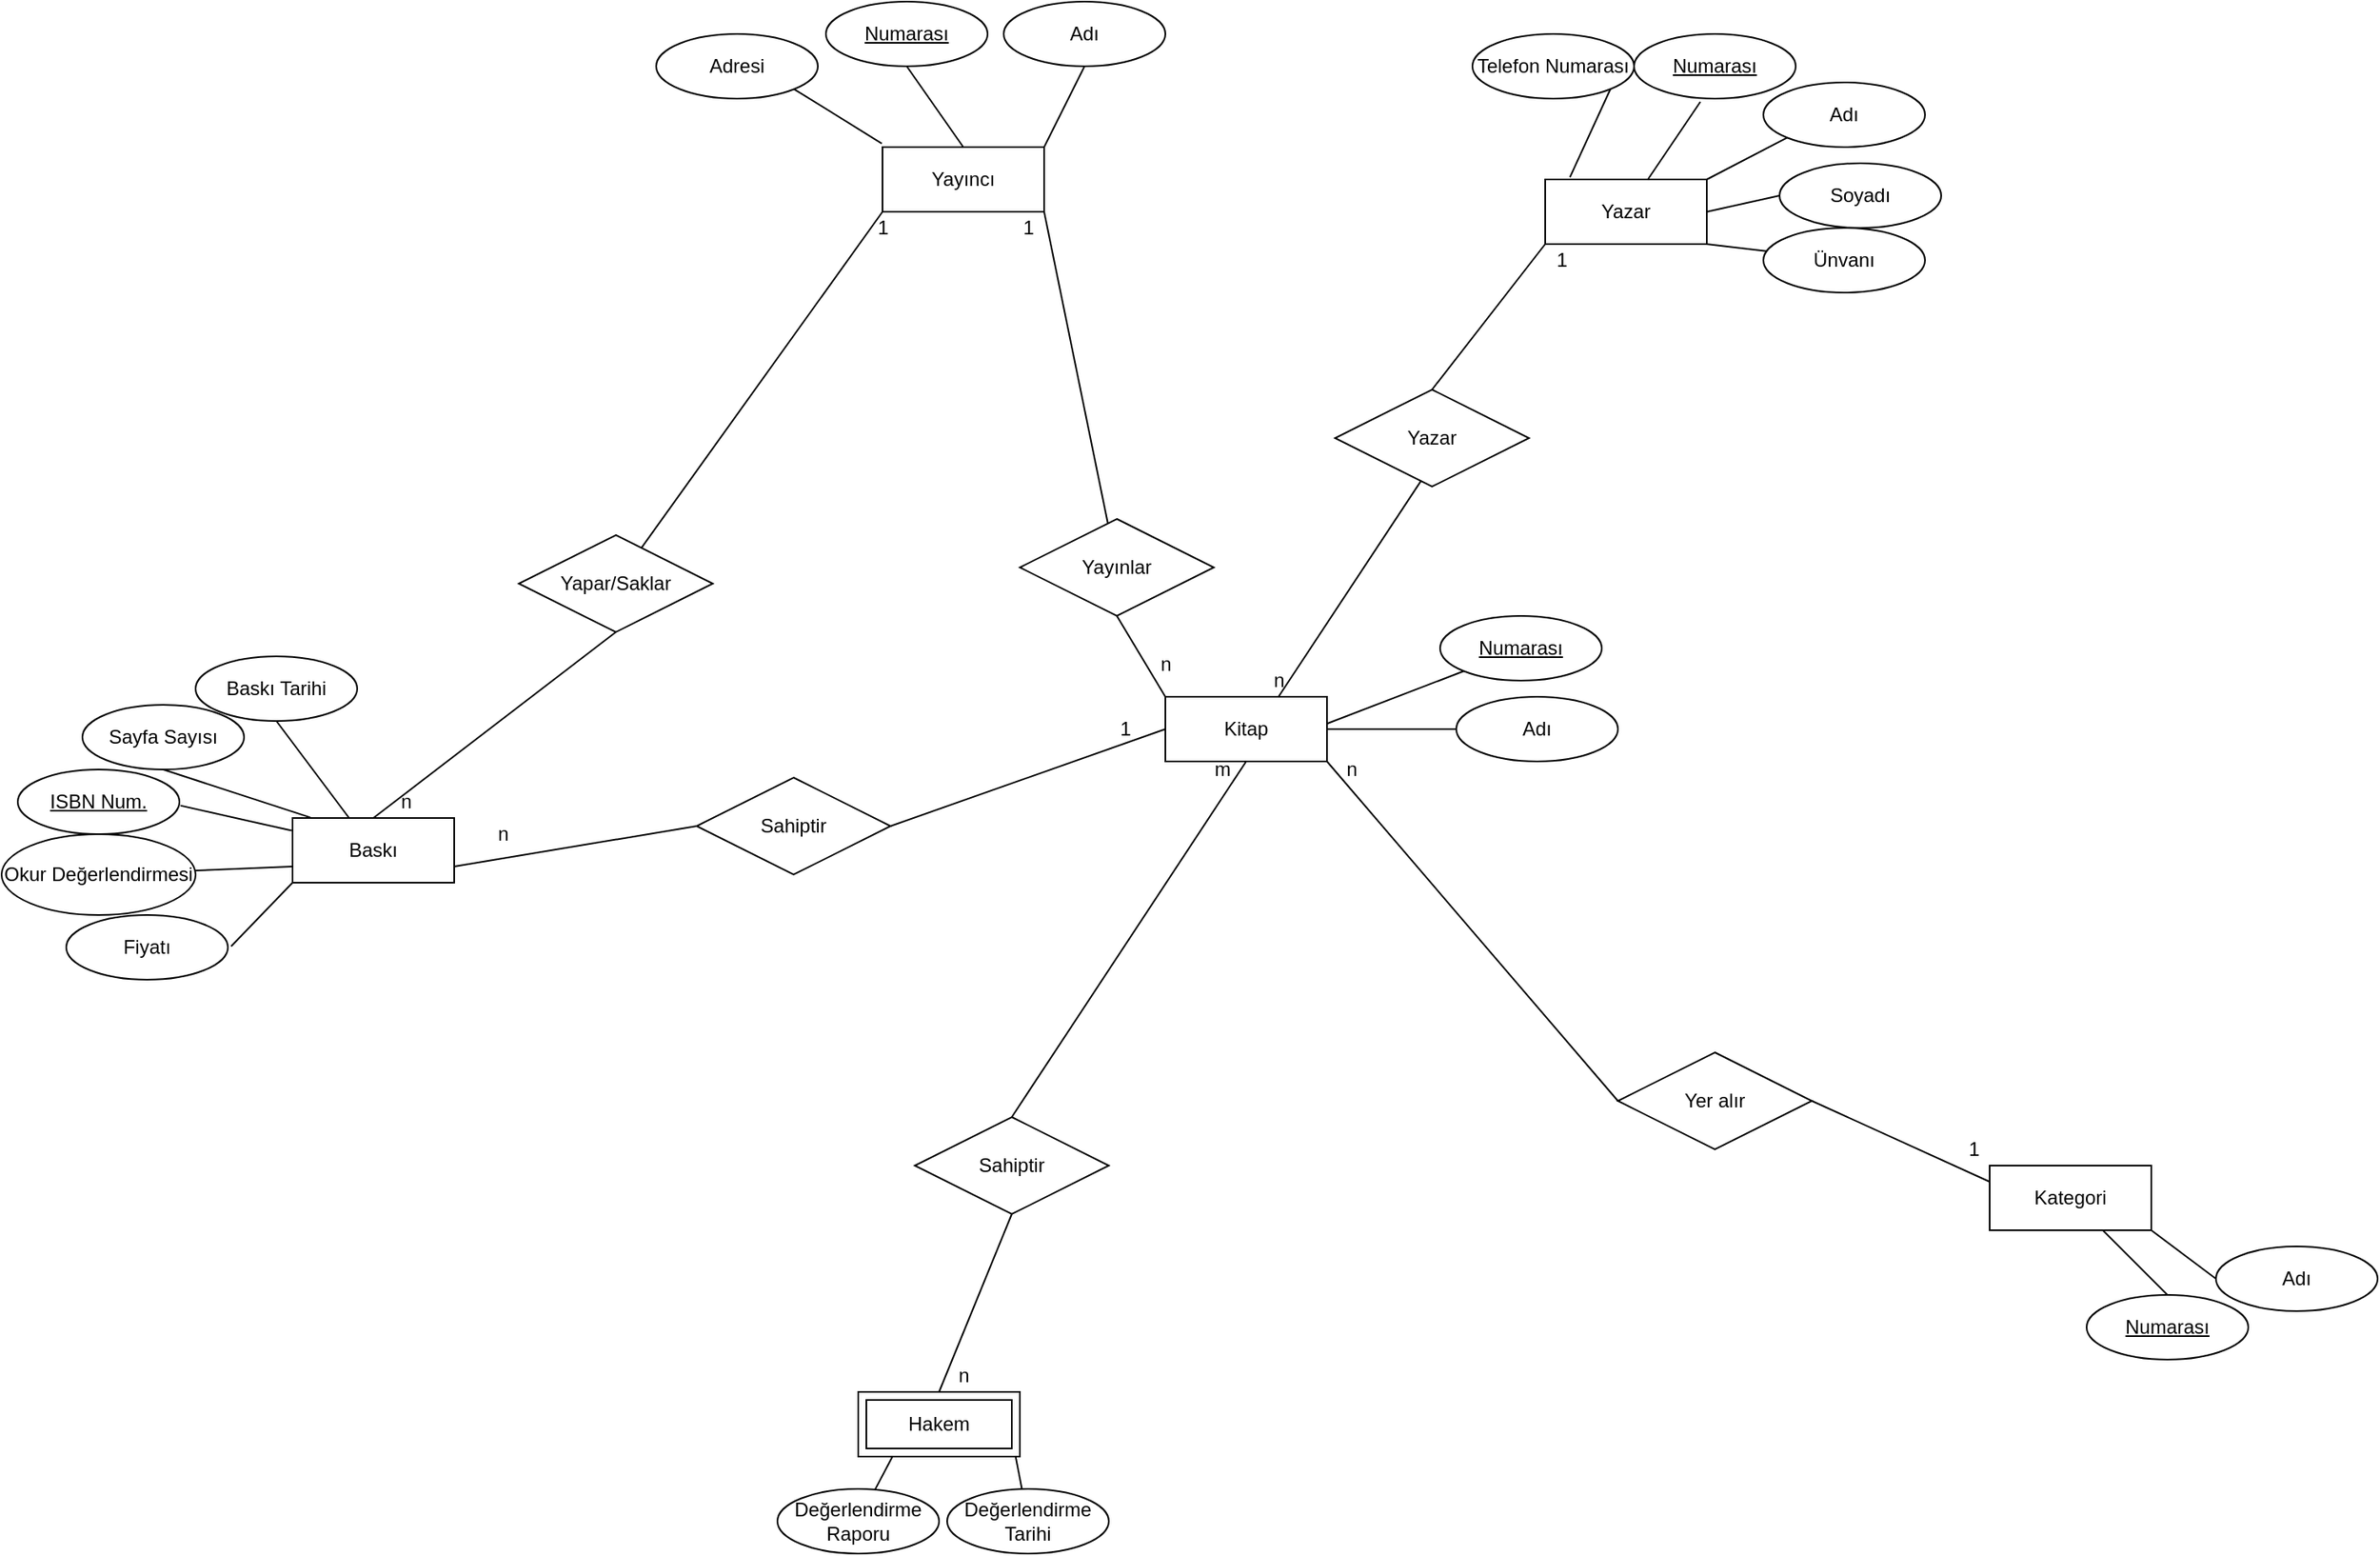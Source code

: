 <mxfile version="14.5.0" type="github">
  <diagram id="R2lEEEUBdFMjLlhIrx00" name="Page-1">
    <mxGraphModel dx="2272" dy="813" grid="1" gridSize="10" guides="1" tooltips="1" connect="1" arrows="1" fold="1" page="1" pageScale="1" pageWidth="850" pageHeight="1100" math="0" shadow="0" extFonts="Permanent Marker^https://fonts.googleapis.com/css?family=Permanent+Marker">
      <root>
        <mxCell id="0" />
        <mxCell id="1" parent="0" />
        <mxCell id="kqpon6GhGyDIYH_nB1rT-1" value="Yayıncı" style="whiteSpace=wrap;html=1;align=center;" vertex="1" parent="1">
          <mxGeometry x="-125" y="140" width="100" height="40" as="geometry" />
        </mxCell>
        <mxCell id="kqpon6GhGyDIYH_nB1rT-2" value="&lt;u&gt;Numarası&lt;/u&gt;" style="ellipse;whiteSpace=wrap;html=1;align=center;" vertex="1" parent="1">
          <mxGeometry x="-160" y="50" width="100" height="40" as="geometry" />
        </mxCell>
        <mxCell id="kqpon6GhGyDIYH_nB1rT-3" value="Adı" style="ellipse;whiteSpace=wrap;html=1;align=center;" vertex="1" parent="1">
          <mxGeometry x="-50" y="50" width="100" height="40" as="geometry" />
        </mxCell>
        <mxCell id="kqpon6GhGyDIYH_nB1rT-4" value="Adresi" style="ellipse;whiteSpace=wrap;html=1;align=center;" vertex="1" parent="1">
          <mxGeometry x="-265" y="70" width="100" height="40" as="geometry" />
        </mxCell>
        <mxCell id="kqpon6GhGyDIYH_nB1rT-7" value="" style="endArrow=none;html=1;rounded=0;exitX=1;exitY=1;exitDx=0;exitDy=0;entryX=-0.004;entryY=-0.055;entryDx=0;entryDy=0;entryPerimeter=0;" edge="1" parent="1" source="kqpon6GhGyDIYH_nB1rT-4" target="kqpon6GhGyDIYH_nB1rT-1">
          <mxGeometry relative="1" as="geometry">
            <mxPoint x="125" y="320" as="sourcePoint" />
            <mxPoint x="285" y="320" as="targetPoint" />
          </mxGeometry>
        </mxCell>
        <mxCell id="kqpon6GhGyDIYH_nB1rT-8" value="" style="endArrow=none;html=1;rounded=0;exitX=0.5;exitY=1;exitDx=0;exitDy=0;entryX=0.5;entryY=0;entryDx=0;entryDy=0;" edge="1" parent="1" source="kqpon6GhGyDIYH_nB1rT-2" target="kqpon6GhGyDIYH_nB1rT-1">
          <mxGeometry relative="1" as="geometry">
            <mxPoint x="-164" y="130" as="sourcePoint" />
            <mxPoint x="-85" y="180" as="targetPoint" />
          </mxGeometry>
        </mxCell>
        <mxCell id="kqpon6GhGyDIYH_nB1rT-9" value="" style="endArrow=none;html=1;rounded=0;exitX=0.5;exitY=1;exitDx=0;exitDy=0;entryX=1;entryY=0;entryDx=0;entryDy=0;" edge="1" parent="1" source="kqpon6GhGyDIYH_nB1rT-3" target="kqpon6GhGyDIYH_nB1rT-1">
          <mxGeometry relative="1" as="geometry">
            <mxPoint x="-44" y="112" as="sourcePoint" />
            <mxPoint x="25" y="140" as="targetPoint" />
          </mxGeometry>
        </mxCell>
        <mxCell id="kqpon6GhGyDIYH_nB1rT-10" value="Yazar" style="whiteSpace=wrap;html=1;align=center;" vertex="1" parent="1">
          <mxGeometry x="285" y="160" width="100" height="40" as="geometry" />
        </mxCell>
        <mxCell id="kqpon6GhGyDIYH_nB1rT-11" value="&lt;u&gt;Numarası&lt;/u&gt;" style="ellipse;whiteSpace=wrap;html=1;align=center;" vertex="1" parent="1">
          <mxGeometry x="340" y="70" width="100" height="40" as="geometry" />
        </mxCell>
        <mxCell id="kqpon6GhGyDIYH_nB1rT-12" value="Adı" style="ellipse;whiteSpace=wrap;html=1;align=center;" vertex="1" parent="1">
          <mxGeometry x="420" y="100" width="100" height="40" as="geometry" />
        </mxCell>
        <mxCell id="kqpon6GhGyDIYH_nB1rT-13" value="Telefon Numarası" style="ellipse;whiteSpace=wrap;html=1;align=center;" vertex="1" parent="1">
          <mxGeometry x="240" y="70" width="100" height="40" as="geometry" />
        </mxCell>
        <mxCell id="kqpon6GhGyDIYH_nB1rT-14" value="" style="endArrow=none;html=1;rounded=0;exitX=1;exitY=1;exitDx=0;exitDy=0;entryX=0.153;entryY=-0.032;entryDx=0;entryDy=0;entryPerimeter=0;" edge="1" parent="1" source="kqpon6GhGyDIYH_nB1rT-13" target="kqpon6GhGyDIYH_nB1rT-10">
          <mxGeometry relative="1" as="geometry">
            <mxPoint x="505" y="330" as="sourcePoint" />
            <mxPoint x="665" y="330" as="targetPoint" />
          </mxGeometry>
        </mxCell>
        <mxCell id="kqpon6GhGyDIYH_nB1rT-15" value="" style="endArrow=none;html=1;rounded=0;exitX=0.41;exitY=1.05;exitDx=0;exitDy=0;exitPerimeter=0;" edge="1" parent="1" source="kqpon6GhGyDIYH_nB1rT-11" target="kqpon6GhGyDIYH_nB1rT-10">
          <mxGeometry relative="1" as="geometry">
            <mxPoint x="260.355" y="144.142" as="sourcePoint" />
            <mxPoint x="295" y="190" as="targetPoint" />
          </mxGeometry>
        </mxCell>
        <mxCell id="kqpon6GhGyDIYH_nB1rT-16" value="" style="endArrow=none;html=1;rounded=0;exitX=0;exitY=1;exitDx=0;exitDy=0;entryX=1;entryY=0;entryDx=0;entryDy=0;" edge="1" parent="1" source="kqpon6GhGyDIYH_nB1rT-12" target="kqpon6GhGyDIYH_nB1rT-10">
          <mxGeometry relative="1" as="geometry">
            <mxPoint x="336" y="122" as="sourcePoint" />
            <mxPoint x="342.353" y="170" as="targetPoint" />
          </mxGeometry>
        </mxCell>
        <mxCell id="kqpon6GhGyDIYH_nB1rT-17" value="Soyadı" style="ellipse;whiteSpace=wrap;html=1;align=center;" vertex="1" parent="1">
          <mxGeometry x="430" y="150" width="100" height="40" as="geometry" />
        </mxCell>
        <mxCell id="kqpon6GhGyDIYH_nB1rT-18" value="" style="endArrow=none;html=1;rounded=0;exitX=0;exitY=0.5;exitDx=0;exitDy=0;entryX=1;entryY=0.5;entryDx=0;entryDy=0;" edge="1" parent="1" source="kqpon6GhGyDIYH_nB1rT-17" target="kqpon6GhGyDIYH_nB1rT-10">
          <mxGeometry relative="1" as="geometry">
            <mxPoint x="343" y="192" as="sourcePoint" />
            <mxPoint x="385" y="232" as="targetPoint" />
          </mxGeometry>
        </mxCell>
        <mxCell id="kqpon6GhGyDIYH_nB1rT-20" value="Ünvanı" style="ellipse;whiteSpace=wrap;html=1;align=center;" vertex="1" parent="1">
          <mxGeometry x="420" y="190" width="100" height="40" as="geometry" />
        </mxCell>
        <mxCell id="kqpon6GhGyDIYH_nB1rT-21" value="" style="endArrow=none;html=1;rounded=0;entryX=1;entryY=1;entryDx=0;entryDy=0;" edge="1" parent="1" source="kqpon6GhGyDIYH_nB1rT-20" target="kqpon6GhGyDIYH_nB1rT-10">
          <mxGeometry relative="1" as="geometry">
            <mxPoint x="465" y="170" as="sourcePoint" />
            <mxPoint x="395" y="190" as="targetPoint" />
          </mxGeometry>
        </mxCell>
        <mxCell id="kqpon6GhGyDIYH_nB1rT-22" value="Kitap" style="whiteSpace=wrap;html=1;align=center;" vertex="1" parent="1">
          <mxGeometry x="50" y="480" width="100" height="40" as="geometry" />
        </mxCell>
        <mxCell id="kqpon6GhGyDIYH_nB1rT-23" value="&lt;u&gt;Numarası&lt;/u&gt;" style="ellipse;whiteSpace=wrap;html=1;align=center;" vertex="1" parent="1">
          <mxGeometry x="220" y="430" width="100" height="40" as="geometry" />
        </mxCell>
        <mxCell id="kqpon6GhGyDIYH_nB1rT-24" value="Adı" style="ellipse;whiteSpace=wrap;html=1;align=center;" vertex="1" parent="1">
          <mxGeometry x="230" y="480" width="100" height="40" as="geometry" />
        </mxCell>
        <mxCell id="kqpon6GhGyDIYH_nB1rT-27" value="" style="endArrow=none;html=1;rounded=0;exitX=0;exitY=1;exitDx=0;exitDy=0;entryX=0.997;entryY=0.419;entryDx=0;entryDy=0;entryPerimeter=0;" edge="1" parent="1" source="kqpon6GhGyDIYH_nB1rT-23" target="kqpon6GhGyDIYH_nB1rT-22">
          <mxGeometry relative="1" as="geometry">
            <mxPoint x="-230" y="590" as="sourcePoint" />
            <mxPoint x="-160" y="520" as="targetPoint" />
          </mxGeometry>
        </mxCell>
        <mxCell id="kqpon6GhGyDIYH_nB1rT-28" value="" style="endArrow=none;html=1;rounded=0;entryX=1;entryY=0.5;entryDx=0;entryDy=0;exitX=0;exitY=0.5;exitDx=0;exitDy=0;" edge="1" parent="1" source="kqpon6GhGyDIYH_nB1rT-24" target="kqpon6GhGyDIYH_nB1rT-22">
          <mxGeometry relative="1" as="geometry">
            <mxPoint x="50" y="628" as="sourcePoint" />
            <mxPoint x="-112.647" y="500" as="targetPoint" />
          </mxGeometry>
        </mxCell>
        <mxCell id="kqpon6GhGyDIYH_nB1rT-29" value="Kategori" style="whiteSpace=wrap;html=1;align=center;" vertex="1" parent="1">
          <mxGeometry x="560" y="770" width="100" height="40" as="geometry" />
        </mxCell>
        <mxCell id="kqpon6GhGyDIYH_nB1rT-30" value="&lt;u&gt;Numarası&lt;/u&gt;" style="ellipse;whiteSpace=wrap;html=1;align=center;" vertex="1" parent="1">
          <mxGeometry x="620" y="850" width="100" height="40" as="geometry" />
        </mxCell>
        <mxCell id="kqpon6GhGyDIYH_nB1rT-31" value="Adı" style="ellipse;whiteSpace=wrap;html=1;align=center;" vertex="1" parent="1">
          <mxGeometry x="700" y="820" width="100" height="40" as="geometry" />
        </mxCell>
        <mxCell id="kqpon6GhGyDIYH_nB1rT-32" value="" style="endArrow=none;html=1;rounded=0;exitX=0.5;exitY=0;exitDx=0;exitDy=0;" edge="1" parent="1" source="kqpon6GhGyDIYH_nB1rT-30" target="kqpon6GhGyDIYH_nB1rT-29">
          <mxGeometry relative="1" as="geometry">
            <mxPoint x="585.355" y="984.142" as="sourcePoint" />
            <mxPoint x="620" y="1030" as="targetPoint" />
          </mxGeometry>
        </mxCell>
        <mxCell id="kqpon6GhGyDIYH_nB1rT-33" value="" style="endArrow=none;html=1;rounded=0;exitX=0;exitY=0.5;exitDx=0;exitDy=0;entryX=1;entryY=1;entryDx=0;entryDy=0;" edge="1" parent="1" source="kqpon6GhGyDIYH_nB1rT-31" target="kqpon6GhGyDIYH_nB1rT-29">
          <mxGeometry relative="1" as="geometry">
            <mxPoint x="661" y="962" as="sourcePoint" />
            <mxPoint x="667.353" y="1010" as="targetPoint" />
          </mxGeometry>
        </mxCell>
        <mxCell id="kqpon6GhGyDIYH_nB1rT-34" value="Hakem" style="shape=ext;margin=3;double=1;whiteSpace=wrap;html=1;align=center;" vertex="1" parent="1">
          <mxGeometry x="-140" y="910" width="100" height="40" as="geometry" />
        </mxCell>
        <mxCell id="kqpon6GhGyDIYH_nB1rT-35" value="&lt;div&gt;Değerlendirme&lt;/div&gt;&lt;div&gt;Tarihi&lt;br&gt;&lt;/div&gt;" style="ellipse;whiteSpace=wrap;html=1;align=center;" vertex="1" parent="1">
          <mxGeometry x="-85" y="970" width="100" height="40" as="geometry" />
        </mxCell>
        <mxCell id="kqpon6GhGyDIYH_nB1rT-36" value="&lt;div&gt;Değerlendirme&lt;/div&gt;&lt;div&gt;Raporu&lt;/div&gt;" style="ellipse;whiteSpace=wrap;html=1;align=center;" vertex="1" parent="1">
          <mxGeometry x="-190" y="970" width="100" height="40" as="geometry" />
        </mxCell>
        <mxCell id="kqpon6GhGyDIYH_nB1rT-37" value="" style="endArrow=none;html=1;rounded=0;exitX=0.211;exitY=1.004;exitDx=0;exitDy=0;exitPerimeter=0;" edge="1" parent="1" source="kqpon6GhGyDIYH_nB1rT-34" target="kqpon6GhGyDIYH_nB1rT-36">
          <mxGeometry relative="1" as="geometry">
            <mxPoint x="-365" y="690" as="sourcePoint" />
            <mxPoint x="-205" y="690" as="targetPoint" />
          </mxGeometry>
        </mxCell>
        <mxCell id="kqpon6GhGyDIYH_nB1rT-38" value="" style="endArrow=none;html=1;rounded=0;exitX=0.973;exitY=0.992;exitDx=0;exitDy=0;exitPerimeter=0;" edge="1" parent="1" source="kqpon6GhGyDIYH_nB1rT-34" target="kqpon6GhGyDIYH_nB1rT-35">
          <mxGeometry relative="1" as="geometry">
            <mxPoint x="-475" y="710" as="sourcePoint" />
            <mxPoint x="-395" y="731" as="targetPoint" />
          </mxGeometry>
        </mxCell>
        <mxCell id="kqpon6GhGyDIYH_nB1rT-40" value="Baskı" style="whiteSpace=wrap;html=1;align=center;" vertex="1" parent="1">
          <mxGeometry x="-490" y="555" width="100" height="40" as="geometry" />
        </mxCell>
        <mxCell id="kqpon6GhGyDIYH_nB1rT-41" value="Baskı Tarihi" style="ellipse;whiteSpace=wrap;html=1;align=center;" vertex="1" parent="1">
          <mxGeometry x="-550" y="455" width="100" height="40" as="geometry" />
        </mxCell>
        <mxCell id="kqpon6GhGyDIYH_nB1rT-42" value="Sayfa Sayısı" style="ellipse;whiteSpace=wrap;html=1;align=center;" vertex="1" parent="1">
          <mxGeometry x="-620" y="485" width="100" height="40" as="geometry" />
        </mxCell>
        <mxCell id="kqpon6GhGyDIYH_nB1rT-43" value="&lt;u&gt;ISBN Num.&lt;/u&gt;" style="ellipse;whiteSpace=wrap;html=1;align=center;" vertex="1" parent="1">
          <mxGeometry x="-660" y="525" width="100" height="40" as="geometry" />
        </mxCell>
        <mxCell id="kqpon6GhGyDIYH_nB1rT-44" value="" style="endArrow=none;html=1;rounded=0;exitX=1.007;exitY=0.558;exitDx=0;exitDy=0;entryX=-0.006;entryY=0.195;entryDx=0;entryDy=0;entryPerimeter=0;exitPerimeter=0;" edge="1" parent="1" source="kqpon6GhGyDIYH_nB1rT-43" target="kqpon6GhGyDIYH_nB1rT-40">
          <mxGeometry relative="1" as="geometry">
            <mxPoint x="-75" y="845" as="sourcePoint" />
            <mxPoint x="85" y="845" as="targetPoint" />
          </mxGeometry>
        </mxCell>
        <mxCell id="kqpon6GhGyDIYH_nB1rT-45" value="" style="endArrow=none;html=1;rounded=0;exitX=0.5;exitY=1;exitDx=0;exitDy=0;" edge="1" parent="1" source="kqpon6GhGyDIYH_nB1rT-41" target="kqpon6GhGyDIYH_nB1rT-40">
          <mxGeometry relative="1" as="geometry">
            <mxPoint x="-319.645" y="659.142" as="sourcePoint" />
            <mxPoint x="-285" y="705" as="targetPoint" />
          </mxGeometry>
        </mxCell>
        <mxCell id="kqpon6GhGyDIYH_nB1rT-46" value="" style="endArrow=none;html=1;rounded=0;exitX=0.5;exitY=1;exitDx=0;exitDy=0;entryX=0.111;entryY=-0.008;entryDx=0;entryDy=0;entryPerimeter=0;" edge="1" parent="1" source="kqpon6GhGyDIYH_nB1rT-42" target="kqpon6GhGyDIYH_nB1rT-40">
          <mxGeometry relative="1" as="geometry">
            <mxPoint x="-244" y="637" as="sourcePoint" />
            <mxPoint x="-237.647" y="685" as="targetPoint" />
          </mxGeometry>
        </mxCell>
        <mxCell id="kqpon6GhGyDIYH_nB1rT-47" value="Fiyatı" style="ellipse;whiteSpace=wrap;html=1;align=center;" vertex="1" parent="1">
          <mxGeometry x="-630" y="615" width="100" height="40" as="geometry" />
        </mxCell>
        <mxCell id="kqpon6GhGyDIYH_nB1rT-48" value="" style="endArrow=none;html=1;rounded=0;exitX=1.02;exitY=0.484;exitDx=0;exitDy=0;entryX=0;entryY=1;entryDx=0;entryDy=0;exitPerimeter=0;" edge="1" parent="1" source="kqpon6GhGyDIYH_nB1rT-47" target="kqpon6GhGyDIYH_nB1rT-40">
          <mxGeometry relative="1" as="geometry">
            <mxPoint x="-237" y="707" as="sourcePoint" />
            <mxPoint x="-195" y="747" as="targetPoint" />
          </mxGeometry>
        </mxCell>
        <mxCell id="kqpon6GhGyDIYH_nB1rT-49" value="Okur Değerlendirmesi" style="ellipse;whiteSpace=wrap;html=1;align=center;" vertex="1" parent="1">
          <mxGeometry x="-670" y="565" width="120" height="50" as="geometry" />
        </mxCell>
        <mxCell id="kqpon6GhGyDIYH_nB1rT-50" value="" style="endArrow=none;html=1;rounded=0;entryX=0;entryY=0.75;entryDx=0;entryDy=0;" edge="1" parent="1" source="kqpon6GhGyDIYH_nB1rT-49" target="kqpon6GhGyDIYH_nB1rT-40">
          <mxGeometry relative="1" as="geometry">
            <mxPoint x="-115" y="685" as="sourcePoint" />
            <mxPoint x="-185" y="705" as="targetPoint" />
          </mxGeometry>
        </mxCell>
        <mxCell id="kqpon6GhGyDIYH_nB1rT-51" value="Yayınlar" style="shape=rhombus;perimeter=rhombusPerimeter;whiteSpace=wrap;html=1;align=center;" vertex="1" parent="1">
          <mxGeometry x="-40" y="370" width="120" height="60" as="geometry" />
        </mxCell>
        <mxCell id="kqpon6GhGyDIYH_nB1rT-52" value="" style="endArrow=none;html=1;rounded=0;entryX=1;entryY=1;entryDx=0;entryDy=0;" edge="1" parent="1" source="kqpon6GhGyDIYH_nB1rT-51" target="kqpon6GhGyDIYH_nB1rT-1">
          <mxGeometry relative="1" as="geometry">
            <mxPoint x="-240" y="350" as="sourcePoint" />
            <mxPoint x="-80" y="350" as="targetPoint" />
          </mxGeometry>
        </mxCell>
        <mxCell id="kqpon6GhGyDIYH_nB1rT-54" value="" style="endArrow=none;html=1;rounded=0;exitX=0;exitY=0;exitDx=0;exitDy=0;entryX=0.5;entryY=1;entryDx=0;entryDy=0;" edge="1" parent="1" source="kqpon6GhGyDIYH_nB1rT-22" target="kqpon6GhGyDIYH_nB1rT-51">
          <mxGeometry relative="1" as="geometry">
            <mxPoint x="-240" y="530" as="sourcePoint" />
            <mxPoint x="-10" y="460" as="targetPoint" />
          </mxGeometry>
        </mxCell>
        <mxCell id="kqpon6GhGyDIYH_nB1rT-55" value="1" style="text;html=1;align=center;verticalAlign=middle;resizable=0;points=[];autosize=1;" vertex="1" parent="1">
          <mxGeometry x="-45" y="180" width="20" height="20" as="geometry" />
        </mxCell>
        <mxCell id="kqpon6GhGyDIYH_nB1rT-56" value="n" style="text;html=1;align=center;verticalAlign=middle;resizable=0;points=[];autosize=1;" vertex="1" parent="1">
          <mxGeometry x="40" y="450" width="20" height="20" as="geometry" />
        </mxCell>
        <mxCell id="kqpon6GhGyDIYH_nB1rT-57" value="" style="endArrow=none;html=1;rounded=0;exitX=0.7;exitY=0;exitDx=0;exitDy=0;exitPerimeter=0;entryX=0.446;entryY=0.932;entryDx=0;entryDy=0;entryPerimeter=0;" edge="1" parent="1" source="kqpon6GhGyDIYH_nB1rT-22" target="kqpon6GhGyDIYH_nB1rT-58">
          <mxGeometry relative="1" as="geometry">
            <mxPoint x="120" y="470" as="sourcePoint" />
            <mxPoint x="150" y="420" as="targetPoint" />
          </mxGeometry>
        </mxCell>
        <mxCell id="kqpon6GhGyDIYH_nB1rT-58" value="Yazar" style="shape=rhombus;perimeter=rhombusPerimeter;whiteSpace=wrap;html=1;align=center;" vertex="1" parent="1">
          <mxGeometry x="155" y="290" width="120" height="60" as="geometry" />
        </mxCell>
        <mxCell id="kqpon6GhGyDIYH_nB1rT-59" value="" style="endArrow=none;html=1;rounded=0;entryX=0;entryY=1;entryDx=0;entryDy=0;exitX=0.5;exitY=0;exitDx=0;exitDy=0;" edge="1" parent="1" source="kqpon6GhGyDIYH_nB1rT-58" target="kqpon6GhGyDIYH_nB1rT-10">
          <mxGeometry relative="1" as="geometry">
            <mxPoint x="315" y="275" as="sourcePoint" />
            <mxPoint x="303.52" y="325.92" as="targetPoint" />
          </mxGeometry>
        </mxCell>
        <mxCell id="kqpon6GhGyDIYH_nB1rT-61" value="1" style="text;html=1;align=center;verticalAlign=middle;resizable=0;points=[];autosize=1;" vertex="1" parent="1">
          <mxGeometry x="285" y="200" width="20" height="20" as="geometry" />
        </mxCell>
        <mxCell id="kqpon6GhGyDIYH_nB1rT-62" value="n" style="text;html=1;align=center;verticalAlign=middle;resizable=0;points=[];autosize=1;" vertex="1" parent="1">
          <mxGeometry x="110" y="460" width="20" height="20" as="geometry" />
        </mxCell>
        <mxCell id="kqpon6GhGyDIYH_nB1rT-63" value="" style="endArrow=none;html=1;rounded=0;exitX=0;exitY=0.5;exitDx=0;exitDy=0;entryX=1;entryY=0.5;entryDx=0;entryDy=0;" edge="1" parent="1" source="kqpon6GhGyDIYH_nB1rT-22" target="kqpon6GhGyDIYH_nB1rT-64">
          <mxGeometry relative="1" as="geometry">
            <mxPoint x="80" y="560" as="sourcePoint" />
            <mxPoint x="89" y="590" as="targetPoint" />
          </mxGeometry>
        </mxCell>
        <mxCell id="kqpon6GhGyDIYH_nB1rT-64" value="Sahiptir" style="shape=rhombus;perimeter=rhombusPerimeter;whiteSpace=wrap;html=1;align=center;" vertex="1" parent="1">
          <mxGeometry x="-240" y="530" width="120" height="60" as="geometry" />
        </mxCell>
        <mxCell id="kqpon6GhGyDIYH_nB1rT-65" value="1" style="text;html=1;align=center;verticalAlign=middle;resizable=0;points=[];autosize=1;" vertex="1" parent="1">
          <mxGeometry x="15" y="490" width="20" height="20" as="geometry" />
        </mxCell>
        <mxCell id="kqpon6GhGyDIYH_nB1rT-66" value="n" style="text;html=1;align=center;verticalAlign=middle;resizable=0;points=[];autosize=1;" vertex="1" parent="1">
          <mxGeometry x="-370" y="555" width="20" height="20" as="geometry" />
        </mxCell>
        <mxCell id="kqpon6GhGyDIYH_nB1rT-67" value="" style="endArrow=none;html=1;rounded=0;exitX=0;exitY=0.5;exitDx=0;exitDy=0;entryX=1;entryY=0.75;entryDx=0;entryDy=0;" edge="1" parent="1" source="kqpon6GhGyDIYH_nB1rT-64" target="kqpon6GhGyDIYH_nB1rT-40">
          <mxGeometry relative="1" as="geometry">
            <mxPoint x="-69.5" y="560.0" as="sourcePoint" />
            <mxPoint x="-80.5" y="630.0" as="targetPoint" />
          </mxGeometry>
        </mxCell>
        <mxCell id="kqpon6GhGyDIYH_nB1rT-68" value="Yapar/Saklar" style="shape=rhombus;perimeter=rhombusPerimeter;whiteSpace=wrap;html=1;align=center;" vertex="1" parent="1">
          <mxGeometry x="-350" y="380" width="120" height="60" as="geometry" />
        </mxCell>
        <mxCell id="kqpon6GhGyDIYH_nB1rT-69" value="" style="endArrow=none;html=1;rounded=0;entryX=0;entryY=1;entryDx=0;entryDy=0;" edge="1" parent="1" source="kqpon6GhGyDIYH_nB1rT-68" target="kqpon6GhGyDIYH_nB1rT-1">
          <mxGeometry relative="1" as="geometry">
            <mxPoint x="-440" y="339.08" as="sourcePoint" />
            <mxPoint x="-130" y="298.92" as="targetPoint" />
          </mxGeometry>
        </mxCell>
        <mxCell id="kqpon6GhGyDIYH_nB1rT-70" value="" style="endArrow=none;html=1;rounded=0;exitX=0.5;exitY=0;exitDx=0;exitDy=0;entryX=0.5;entryY=1;entryDx=0;entryDy=0;" edge="1" parent="1" target="kqpon6GhGyDIYH_nB1rT-68" source="kqpon6GhGyDIYH_nB1rT-40">
          <mxGeometry relative="1" as="geometry">
            <mxPoint x="-415.6" y="525" as="sourcePoint" />
            <mxPoint x="-380" y="454.08" as="targetPoint" />
          </mxGeometry>
        </mxCell>
        <mxCell id="kqpon6GhGyDIYH_nB1rT-71" value="1" style="text;html=1;align=center;verticalAlign=middle;resizable=0;points=[];autosize=1;" vertex="1" parent="1">
          <mxGeometry x="-135" y="180" width="20" height="20" as="geometry" />
        </mxCell>
        <mxCell id="kqpon6GhGyDIYH_nB1rT-72" value="n" style="text;html=1;align=center;verticalAlign=middle;resizable=0;points=[];autosize=1;" vertex="1" parent="1">
          <mxGeometry x="-430" y="535" width="20" height="20" as="geometry" />
        </mxCell>
        <mxCell id="kqpon6GhGyDIYH_nB1rT-74" value="" style="endArrow=none;html=1;rounded=0;entryX=0.5;entryY=0;entryDx=0;entryDy=0;exitX=0.5;exitY=1;exitDx=0;exitDy=0;" edge="1" parent="1" target="kqpon6GhGyDIYH_nB1rT-75" source="kqpon6GhGyDIYH_nB1rT-22">
          <mxGeometry relative="1" as="geometry">
            <mxPoint x="120" y="530" as="sourcePoint" />
            <mxPoint x="184" y="680" as="targetPoint" />
          </mxGeometry>
        </mxCell>
        <mxCell id="kqpon6GhGyDIYH_nB1rT-75" value="Sahiptir" style="shape=rhombus;perimeter=rhombusPerimeter;whiteSpace=wrap;html=1;align=center;" vertex="1" parent="1">
          <mxGeometry x="-105" y="740" width="120" height="60" as="geometry" />
        </mxCell>
        <mxCell id="kqpon6GhGyDIYH_nB1rT-76" value="m" style="text;html=1;align=center;verticalAlign=middle;resizable=0;points=[];autosize=1;" vertex="1" parent="1">
          <mxGeometry x="70" y="515" width="30" height="20" as="geometry" />
        </mxCell>
        <mxCell id="kqpon6GhGyDIYH_nB1rT-77" value="n" style="text;html=1;align=center;verticalAlign=middle;resizable=0;points=[];autosize=1;" vertex="1" parent="1">
          <mxGeometry x="-85" y="890" width="20" height="20" as="geometry" />
        </mxCell>
        <mxCell id="kqpon6GhGyDIYH_nB1rT-78" value="" style="endArrow=none;html=1;rounded=0;exitX=0.5;exitY=1;exitDx=0;exitDy=0;entryX=0.5;entryY=0;entryDx=0;entryDy=0;" edge="1" parent="1" source="kqpon6GhGyDIYH_nB1rT-75" target="kqpon6GhGyDIYH_nB1rT-34">
          <mxGeometry relative="1" as="geometry">
            <mxPoint x="-134.5" y="850.0" as="sourcePoint" />
            <mxPoint x="-265" y="840" as="targetPoint" />
          </mxGeometry>
        </mxCell>
        <mxCell id="kqpon6GhGyDIYH_nB1rT-80" value="" style="endArrow=none;html=1;rounded=0;entryX=0;entryY=0.5;entryDx=0;entryDy=0;exitX=1;exitY=1;exitDx=0;exitDy=0;" edge="1" parent="1" target="kqpon6GhGyDIYH_nB1rT-81" source="kqpon6GhGyDIYH_nB1rT-22">
          <mxGeometry relative="1" as="geometry">
            <mxPoint x="265" y="580.0" as="sourcePoint" />
            <mxPoint x="349" y="740" as="targetPoint" />
          </mxGeometry>
        </mxCell>
        <mxCell id="kqpon6GhGyDIYH_nB1rT-81" value="Yer alır" style="shape=rhombus;perimeter=rhombusPerimeter;whiteSpace=wrap;html=1;align=center;" vertex="1" parent="1">
          <mxGeometry x="330" y="700" width="120" height="60" as="geometry" />
        </mxCell>
        <mxCell id="kqpon6GhGyDIYH_nB1rT-82" value="n" style="text;html=1;align=center;verticalAlign=middle;resizable=0;points=[];autosize=1;" vertex="1" parent="1">
          <mxGeometry x="155" y="515" width="20" height="20" as="geometry" />
        </mxCell>
        <mxCell id="kqpon6GhGyDIYH_nB1rT-83" value="1" style="text;html=1;align=center;verticalAlign=middle;resizable=0;points=[];autosize=1;" vertex="1" parent="1">
          <mxGeometry x="540" y="750" width="20" height="20" as="geometry" />
        </mxCell>
        <mxCell id="kqpon6GhGyDIYH_nB1rT-84" value="" style="endArrow=none;html=1;rounded=0;exitX=1;exitY=0.5;exitDx=0;exitDy=0;entryX=0;entryY=0.25;entryDx=0;entryDy=0;" edge="1" parent="1" source="kqpon6GhGyDIYH_nB1rT-81" target="kqpon6GhGyDIYH_nB1rT-29">
          <mxGeometry relative="1" as="geometry">
            <mxPoint x="260.5" y="840.0" as="sourcePoint" />
            <mxPoint x="305" y="900" as="targetPoint" />
          </mxGeometry>
        </mxCell>
      </root>
    </mxGraphModel>
  </diagram>
</mxfile>
